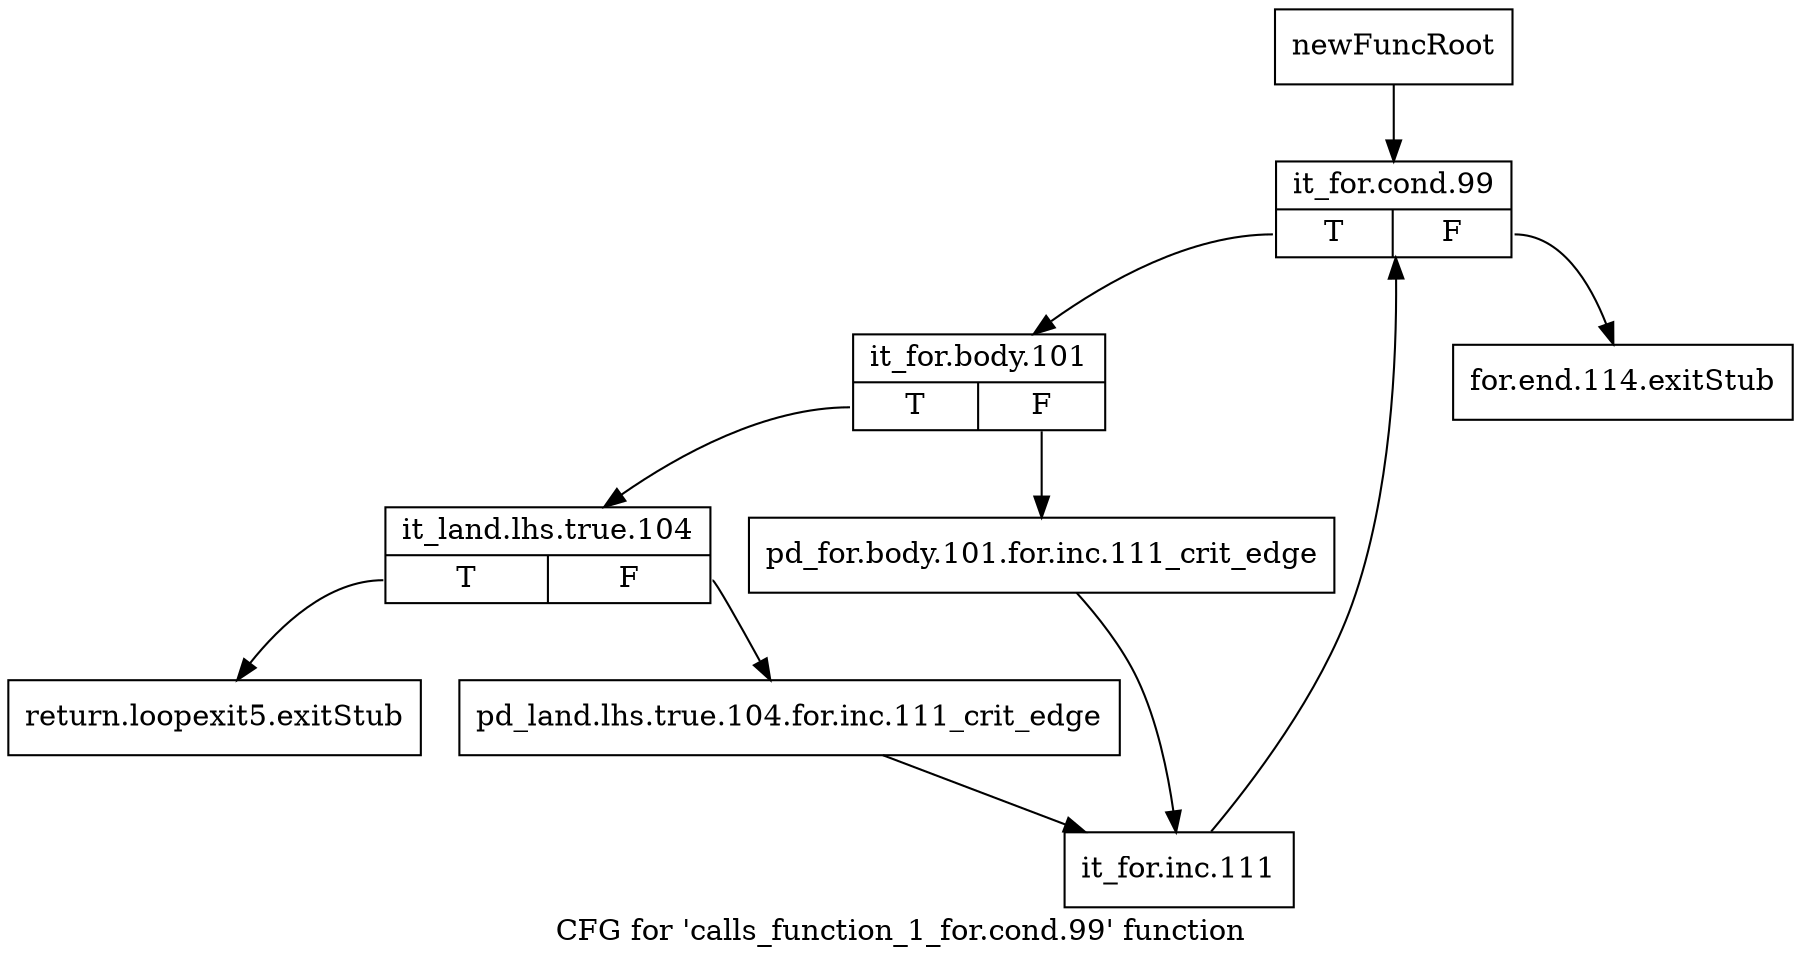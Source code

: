 digraph "CFG for 'calls_function_1_for.cond.99' function" {
	label="CFG for 'calls_function_1_for.cond.99' function";

	Node0x7aae690 [shape=record,label="{newFuncRoot}"];
	Node0x7aae690 -> Node0x7aaebf0;
	Node0x7aaeb50 [shape=record,label="{for.end.114.exitStub}"];
	Node0x7aaeba0 [shape=record,label="{return.loopexit5.exitStub}"];
	Node0x7aaebf0 [shape=record,label="{it_for.cond.99|{<s0>T|<s1>F}}"];
	Node0x7aaebf0:s0 -> Node0x7aaec40;
	Node0x7aaebf0:s1 -> Node0x7aaeb50;
	Node0x7aaec40 [shape=record,label="{it_for.body.101|{<s0>T|<s1>F}}"];
	Node0x7aaec40:s0 -> Node0x7aaece0;
	Node0x7aaec40:s1 -> Node0x7aaec90;
	Node0x7aaec90 [shape=record,label="{pd_for.body.101.for.inc.111_crit_edge}"];
	Node0x7aaec90 -> Node0x7aaed80;
	Node0x7aaece0 [shape=record,label="{it_land.lhs.true.104|{<s0>T|<s1>F}}"];
	Node0x7aaece0:s0 -> Node0x7aaeba0;
	Node0x7aaece0:s1 -> Node0x7aaed30;
	Node0x7aaed30 [shape=record,label="{pd_land.lhs.true.104.for.inc.111_crit_edge}"];
	Node0x7aaed30 -> Node0x7aaed80;
	Node0x7aaed80 [shape=record,label="{it_for.inc.111}"];
	Node0x7aaed80 -> Node0x7aaebf0;
}
